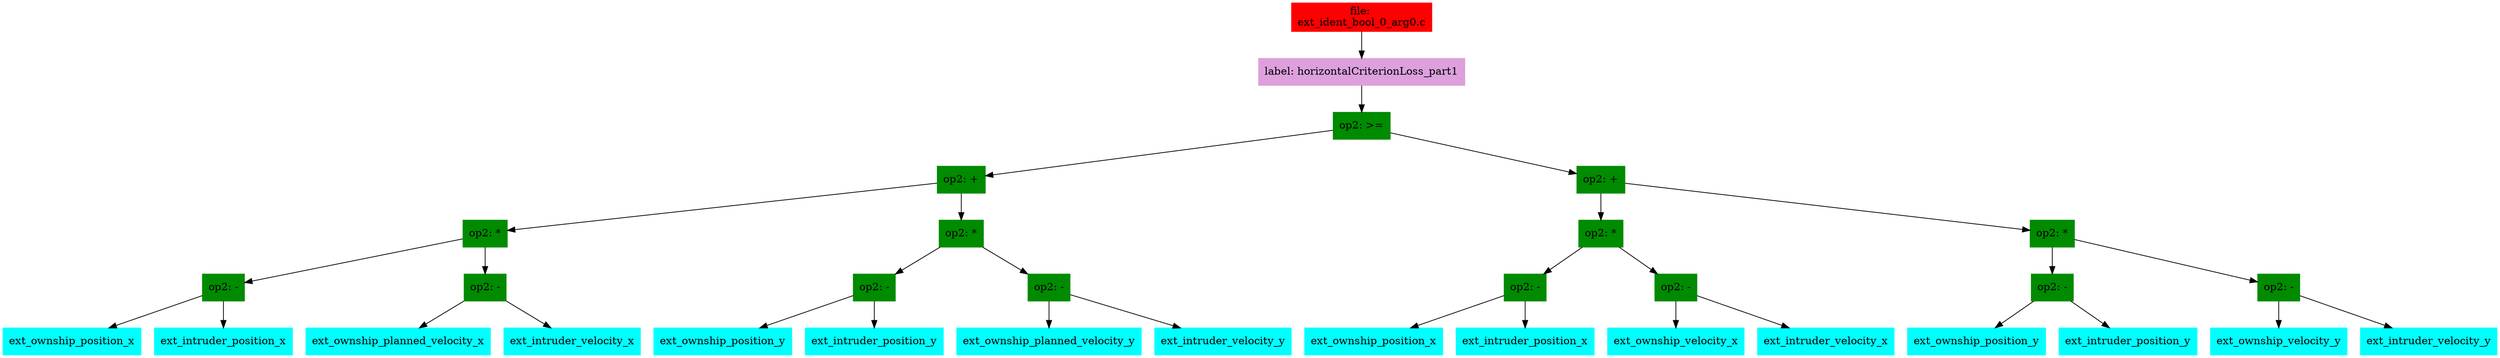 digraph G {
node [shape=box]

0 [label="file: 
ext_ident_bool_0_arg0.c",color=red, style=filled]
1 [label="label: horizontalCriterionLoss_part1",color=plum, style=filled]
0 -> 1
2 [label="op2: >=",color=green4, style=filled]
1 -> 2
3 [label="op2: +",color=green4, style=filled]
2 -> 3
4 [label="op2: *",color=green4, style=filled]
3 -> 4
5 [label="op2: -",color=green4, style=filled]
4 -> 5
6 [label="ext_ownship_position_x",color=cyan1, style=filled]
5 -> 6
7 [label="ext_intruder_position_x",color=cyan1, style=filled]
5 -> 7
8 [label="op2: -",color=green4, style=filled]
4 -> 8
9 [label="ext_ownship_planned_velocity_x",color=cyan1, style=filled]
8 -> 9
10 [label="ext_intruder_velocity_x",color=cyan1, style=filled]
8 -> 10
11 [label="op2: *",color=green4, style=filled]
3 -> 11
12 [label="op2: -",color=green4, style=filled]
11 -> 12
13 [label="ext_ownship_position_y",color=cyan1, style=filled]
12 -> 13
14 [label="ext_intruder_position_y",color=cyan1, style=filled]
12 -> 14
15 [label="op2: -",color=green4, style=filled]
11 -> 15
16 [label="ext_ownship_planned_velocity_y",color=cyan1, style=filled]
15 -> 16
17 [label="ext_intruder_velocity_y",color=cyan1, style=filled]
15 -> 17
18 [label="op2: +",color=green4, style=filled]
2 -> 18
19 [label="op2: *",color=green4, style=filled]
18 -> 19
20 [label="op2: -",color=green4, style=filled]
19 -> 20
21 [label="ext_ownship_position_x",color=cyan1, style=filled]
20 -> 21
22 [label="ext_intruder_position_x",color=cyan1, style=filled]
20 -> 22
23 [label="op2: -",color=green4, style=filled]
19 -> 23
24 [label="ext_ownship_velocity_x",color=cyan1, style=filled]
23 -> 24
25 [label="ext_intruder_velocity_x",color=cyan1, style=filled]
23 -> 25
26 [label="op2: *",color=green4, style=filled]
18 -> 26
27 [label="op2: -",color=green4, style=filled]
26 -> 27
28 [label="ext_ownship_position_y",color=cyan1, style=filled]
27 -> 28
29 [label="ext_intruder_position_y",color=cyan1, style=filled]
27 -> 29
30 [label="op2: -",color=green4, style=filled]
26 -> 30
31 [label="ext_ownship_velocity_y",color=cyan1, style=filled]
30 -> 31
32 [label="ext_intruder_velocity_y",color=cyan1, style=filled]
30 -> 32


}

